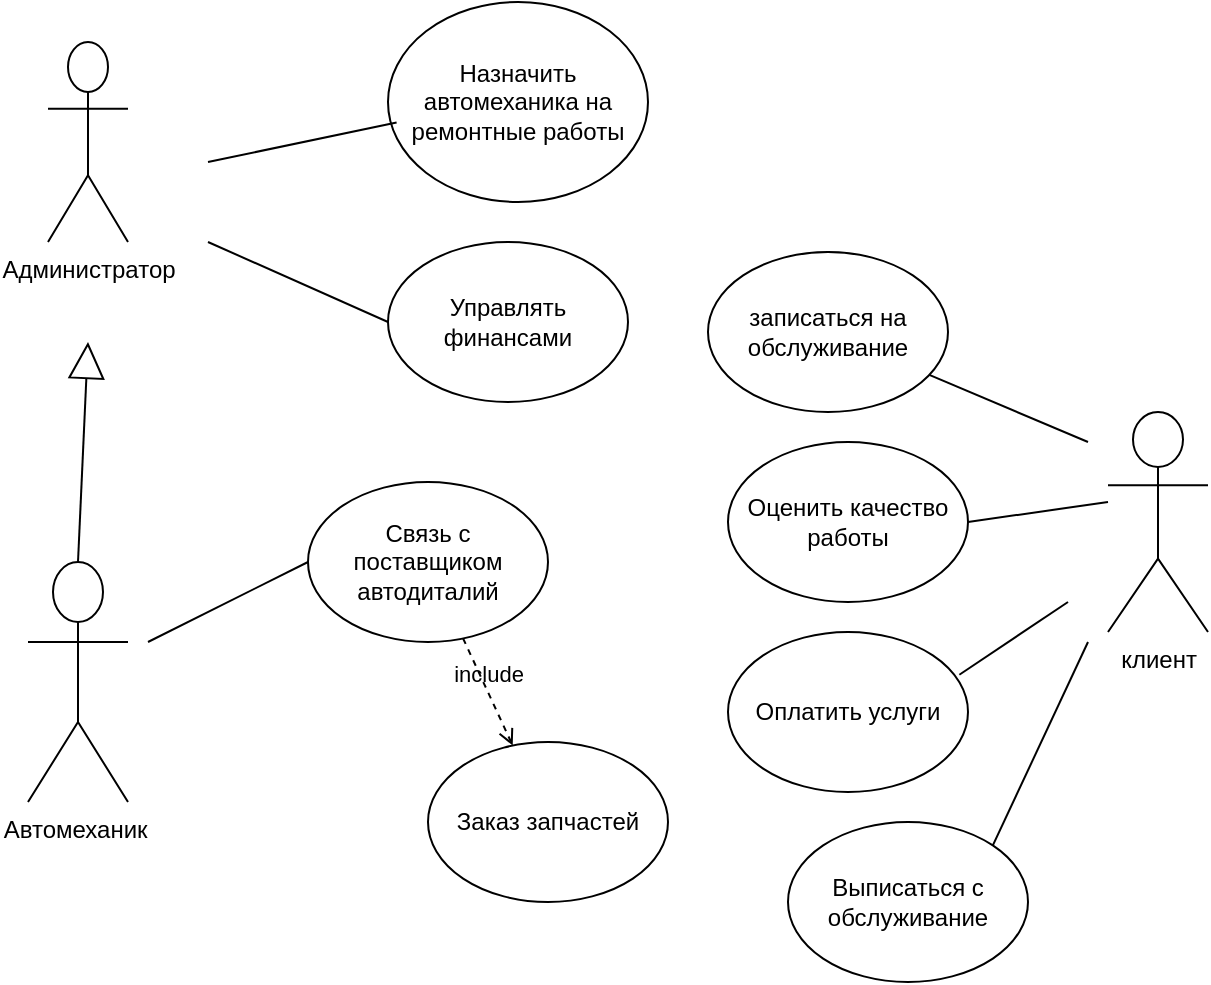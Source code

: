 <mxfile version="21.7.4" type="github">
  <diagram name="Страница — 1" id="idIiE3NcrVlOwyhdsuVE">
    <mxGraphModel dx="1429" dy="639" grid="1" gridSize="10" guides="1" tooltips="1" connect="1" arrows="1" fold="1" page="1" pageScale="1" pageWidth="827" pageHeight="1169" math="0" shadow="0">
      <root>
        <mxCell id="0" />
        <mxCell id="1" parent="0" />
        <mxCell id="7VlZzynFC0Pspn34yiLw-1" value="Администратор" style="shape=umlActor;verticalLabelPosition=bottom;verticalAlign=top;html=1;outlineConnect=0;" vertex="1" parent="1">
          <mxGeometry x="190" y="210" width="40" height="100" as="geometry" />
        </mxCell>
        <mxCell id="7VlZzynFC0Pspn34yiLw-2" value="клиент" style="shape=umlActor;verticalLabelPosition=bottom;verticalAlign=top;html=1;outlineConnect=0;" vertex="1" parent="1">
          <mxGeometry x="720" y="395" width="50" height="110" as="geometry" />
        </mxCell>
        <mxCell id="7VlZzynFC0Pspn34yiLw-3" value="Автомеханик&amp;nbsp;" style="shape=umlActor;verticalLabelPosition=bottom;verticalAlign=top;html=1;outlineConnect=0;" vertex="1" parent="1">
          <mxGeometry x="180" y="470" width="50" height="120" as="geometry" />
        </mxCell>
        <mxCell id="7VlZzynFC0Pspn34yiLw-8" value="Назначить автомеханика на ремонтные работы" style="ellipse;whiteSpace=wrap;html=1;" vertex="1" parent="1">
          <mxGeometry x="360" y="190" width="130" height="100" as="geometry" />
        </mxCell>
        <mxCell id="7VlZzynFC0Pspn34yiLw-11" value="" style="endArrow=none;html=1;rounded=0;entryX=0.033;entryY=0.603;entryDx=0;entryDy=0;entryPerimeter=0;" edge="1" parent="1" target="7VlZzynFC0Pspn34yiLw-8">
          <mxGeometry width="50" height="50" relative="1" as="geometry">
            <mxPoint x="270" y="270" as="sourcePoint" />
            <mxPoint x="340" y="250" as="targetPoint" />
          </mxGeometry>
        </mxCell>
        <mxCell id="7VlZzynFC0Pspn34yiLw-12" value="Управлять финансами" style="ellipse;whiteSpace=wrap;html=1;" vertex="1" parent="1">
          <mxGeometry x="360" y="310" width="120" height="80" as="geometry" />
        </mxCell>
        <mxCell id="7VlZzynFC0Pspn34yiLw-13" value="" style="endArrow=none;html=1;rounded=0;entryX=0;entryY=0.5;entryDx=0;entryDy=0;" edge="1" parent="1" target="7VlZzynFC0Pspn34yiLw-12">
          <mxGeometry width="50" height="50" relative="1" as="geometry">
            <mxPoint x="270" y="310" as="sourcePoint" />
            <mxPoint x="330" y="290" as="targetPoint" />
          </mxGeometry>
        </mxCell>
        <mxCell id="7VlZzynFC0Pspn34yiLw-14" value="Связь с поставщиком автодиталий" style="ellipse;whiteSpace=wrap;html=1;" vertex="1" parent="1">
          <mxGeometry x="320" y="430" width="120" height="80" as="geometry" />
        </mxCell>
        <mxCell id="7VlZzynFC0Pspn34yiLw-16" value="" style="endArrow=none;html=1;rounded=0;entryX=0;entryY=0.5;entryDx=0;entryDy=0;" edge="1" parent="1" target="7VlZzynFC0Pspn34yiLw-14">
          <mxGeometry width="50" height="50" relative="1" as="geometry">
            <mxPoint x="240" y="510" as="sourcePoint" />
            <mxPoint x="310" y="480" as="targetPoint" />
          </mxGeometry>
        </mxCell>
        <mxCell id="7VlZzynFC0Pspn34yiLw-17" value="include" style="html=1;verticalAlign=bottom;labelBackgroundColor=none;endArrow=open;endFill=0;dashed=1;rounded=0;" edge="1" parent="1" source="7VlZzynFC0Pspn34yiLw-14" target="7VlZzynFC0Pspn34yiLw-18">
          <mxGeometry x="0.004" width="160" relative="1" as="geometry">
            <mxPoint x="380" y="560" as="sourcePoint" />
            <mxPoint x="500" y="520" as="targetPoint" />
            <mxPoint as="offset" />
          </mxGeometry>
        </mxCell>
        <mxCell id="7VlZzynFC0Pspn34yiLw-18" value="Заказ запчастей" style="ellipse;whiteSpace=wrap;html=1;" vertex="1" parent="1">
          <mxGeometry x="380" y="560" width="120" height="80" as="geometry" />
        </mxCell>
        <mxCell id="7VlZzynFC0Pspn34yiLw-19" value="" style="endArrow=block;endSize=16;endFill=0;html=1;rounded=0;exitX=0.5;exitY=0;exitDx=0;exitDy=0;exitPerimeter=0;" edge="1" parent="1" source="7VlZzynFC0Pspn34yiLw-3">
          <mxGeometry x="-0.007" width="160" relative="1" as="geometry">
            <mxPoint x="200" y="460" as="sourcePoint" />
            <mxPoint x="210" y="360" as="targetPoint" />
            <mxPoint as="offset" />
          </mxGeometry>
        </mxCell>
        <mxCell id="7VlZzynFC0Pspn34yiLw-20" value="записаться на обслуживание" style="ellipse;whiteSpace=wrap;html=1;" vertex="1" parent="1">
          <mxGeometry x="520" y="315" width="120" height="80" as="geometry" />
        </mxCell>
        <mxCell id="7VlZzynFC0Pspn34yiLw-21" value="" style="endArrow=none;html=1;rounded=0;" edge="1" parent="1" source="7VlZzynFC0Pspn34yiLw-20">
          <mxGeometry width="50" height="50" relative="1" as="geometry">
            <mxPoint x="660" y="450" as="sourcePoint" />
            <mxPoint x="710" y="410" as="targetPoint" />
          </mxGeometry>
        </mxCell>
        <mxCell id="7VlZzynFC0Pspn34yiLw-22" value="Оценить качество работы" style="ellipse;whiteSpace=wrap;html=1;" vertex="1" parent="1">
          <mxGeometry x="530" y="410" width="120" height="80" as="geometry" />
        </mxCell>
        <mxCell id="7VlZzynFC0Pspn34yiLw-23" value="" style="endArrow=none;html=1;rounded=0;exitX=1;exitY=0.5;exitDx=0;exitDy=0;" edge="1" parent="1" source="7VlZzynFC0Pspn34yiLw-22">
          <mxGeometry width="50" height="50" relative="1" as="geometry">
            <mxPoint x="670" y="490" as="sourcePoint" />
            <mxPoint x="720" y="440" as="targetPoint" />
          </mxGeometry>
        </mxCell>
        <mxCell id="7VlZzynFC0Pspn34yiLw-24" value="Оплатить услуги" style="ellipse;whiteSpace=wrap;html=1;" vertex="1" parent="1">
          <mxGeometry x="530" y="505" width="120" height="80" as="geometry" />
        </mxCell>
        <mxCell id="7VlZzynFC0Pspn34yiLw-25" value="" style="endArrow=none;html=1;rounded=0;exitX=0.964;exitY=0.267;exitDx=0;exitDy=0;exitPerimeter=0;" edge="1" parent="1" source="7VlZzynFC0Pspn34yiLw-24">
          <mxGeometry width="50" height="50" relative="1" as="geometry">
            <mxPoint x="650" y="540" as="sourcePoint" />
            <mxPoint x="700" y="490" as="targetPoint" />
          </mxGeometry>
        </mxCell>
        <mxCell id="7VlZzynFC0Pspn34yiLw-26" value="Выписаться с обслуживание" style="ellipse;whiteSpace=wrap;html=1;" vertex="1" parent="1">
          <mxGeometry x="560" y="600" width="120" height="80" as="geometry" />
        </mxCell>
        <mxCell id="7VlZzynFC0Pspn34yiLw-27" value="" style="endArrow=none;html=1;rounded=0;exitX=1;exitY=0;exitDx=0;exitDy=0;" edge="1" parent="1" source="7VlZzynFC0Pspn34yiLw-26">
          <mxGeometry width="50" height="50" relative="1" as="geometry">
            <mxPoint x="670" y="625" as="sourcePoint" />
            <mxPoint x="710" y="510" as="targetPoint" />
          </mxGeometry>
        </mxCell>
      </root>
    </mxGraphModel>
  </diagram>
</mxfile>

